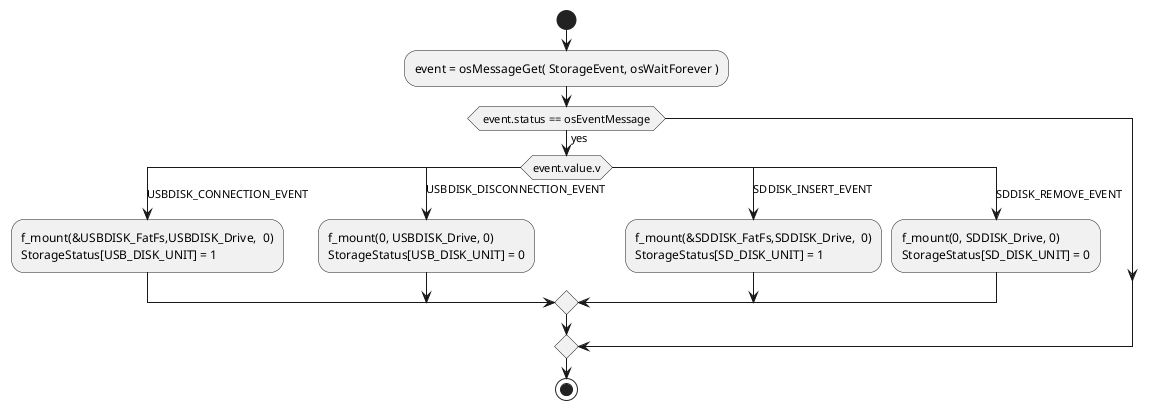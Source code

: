 @startuml

start

:event = osMessageGet( StorageEvent, osWaitForever );
    if( event.status == osEventMessage ) then (yes)
    
        switch(event.value.v)
            case (USBDISK_CONNECTION_EVENT)
                :f_mount(&USBDISK_FatFs,USBDISK_Drive,  0)
                StorageStatus[USB_DISK_UNIT] = 1;
            case (USBDISK_DISCONNECTION_EVENT)
                :f_mount(0, USBDISK_Drive, 0)
                StorageStatus[USB_DISK_UNIT] = 0;
            case (SDDISK_INSERT_EVENT)
                :f_mount(&SDDISK_FatFs,SDDISK_Drive,  0)
                StorageStatus[SD_DISK_UNIT] = 1;
            case (SDDISK_REMOVE_EVENT)
                :f_mount(0, SDDISK_Drive, 0)
                StorageStatus[SD_DISK_UNIT] = 0;
        endswitch
    endif
stop
@endum 